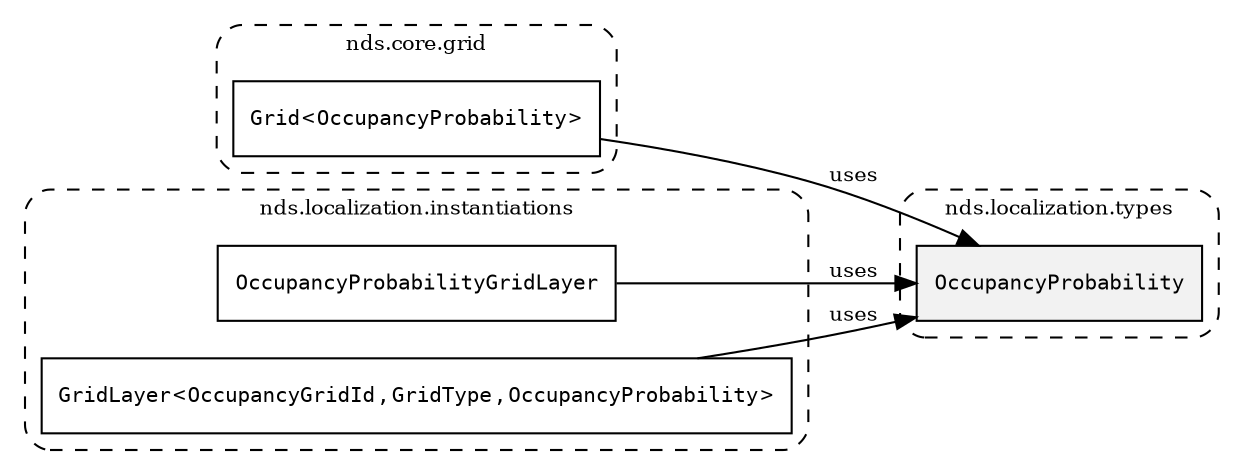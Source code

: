 /**
 * This dot file creates symbol collaboration diagram for OccupancyProbability.
 */
digraph ZSERIO
{
    node [shape=box, fontsize=10];
    rankdir="LR";
    fontsize=10;
    tooltip="OccupancyProbability collaboration diagram";

    subgraph "cluster_nds.localization.types"
    {
        style="dashed, rounded";
        label="nds.localization.types";
        tooltip="Package nds.localization.types";
        href="../../../content/packages/nds.localization.types.html#Package-nds-localization-types";
        target="_parent";

        "OccupancyProbability" [style="filled", fillcolor="#0000000D", target="_parent", label=<<font face="monospace"><table align="center" border="0" cellspacing="0" cellpadding="0"><tr><td href="../../../content/packages/nds.localization.types.html#Structure-OccupancyProbability" title="Structure defined in nds.localization.types">OccupancyProbability</td></tr></table></font>>];
    }

    subgraph "cluster_nds.core.grid"
    {
        style="dashed, rounded";
        label="nds.core.grid";
        tooltip="Package nds.core.grid";
        href="../../../content/packages/nds.core.grid.html#Package-nds-core-grid";
        target="_parent";

        "Grid&lt;OccupancyProbability&gt;" [target="_parent", label=<<font face="monospace"><table align="center" border="0" cellspacing="0" cellpadding="0"><tr><td href="../../../content/packages/nds.core.grid.html#Structure-Grid" title="Structure defined in nds.core.grid">Grid</td><td>&lt;</td><td><table align="center" border="0" cellspacing="0" cellpadding="0"><tr><td href="../../../content/packages/nds.localization.types.html#Structure-OccupancyProbability" title="Structure defined in nds.localization.types">OccupancyProbability</td></tr></table></td><td>&gt;</td></tr></table></font>>];
    }

    subgraph "cluster_nds.localization.instantiations"
    {
        style="dashed, rounded";
        label="nds.localization.instantiations";
        tooltip="Package nds.localization.instantiations";
        href="../../../content/packages/nds.localization.instantiations.html#Package-nds-localization-instantiations";
        target="_parent";

        "OccupancyProbabilityGridLayer" [target="_parent", label=<<font face="monospace"><table align="center" border="0" cellspacing="0" cellpadding="0"><tr><td href="../../../content/packages/nds.localization.instantiations.html#InstantiateType-OccupancyProbabilityGridLayer" title="InstantiateType defined in nds.localization.instantiations">OccupancyProbabilityGridLayer</td></tr></table></font>>];
        "GridLayer&lt;OccupancyGridId,GridType,OccupancyProbability&gt;" [target="_parent", label=<<font face="monospace"><table align="center" border="0" cellspacing="0" cellpadding="0"><tr><td href="../../../content/packages/nds.core.grid.html#Structure-GridLayer" title="Structure defined in nds.core.grid">GridLayer</td><td>&lt;</td><td><table align="center" border="0" cellspacing="0" cellpadding="0"><tr><td href="../../../content/packages/nds.localization.types.html#Subtype-OccupancyGridId" title="Subtype defined in nds.localization.types">OccupancyGridId</td></tr></table></td><td>,</td><td><table align="center" border="0" cellspacing="0" cellpadding="0"><tr><td href="../../../content/packages/nds.core.grid.html#Subtype-GridType" title="Subtype defined in nds.core.grid">GridType</td></tr></table></td><td>,</td><td><table align="center" border="0" cellspacing="0" cellpadding="0"><tr><td href="../../../content/packages/nds.localization.types.html#Structure-OccupancyProbability" title="Structure defined in nds.localization.types">OccupancyProbability</td></tr></table></td><td>&gt;</td></tr></table></font>>];
    }

    "Grid&lt;OccupancyProbability&gt;" -> "OccupancyProbability" [label="uses", fontsize=10];
    "OccupancyProbabilityGridLayer" -> "OccupancyProbability" [label="uses", fontsize=10];
    "GridLayer&lt;OccupancyGridId,GridType,OccupancyProbability&gt;" -> "OccupancyProbability" [label="uses", fontsize=10];
}
